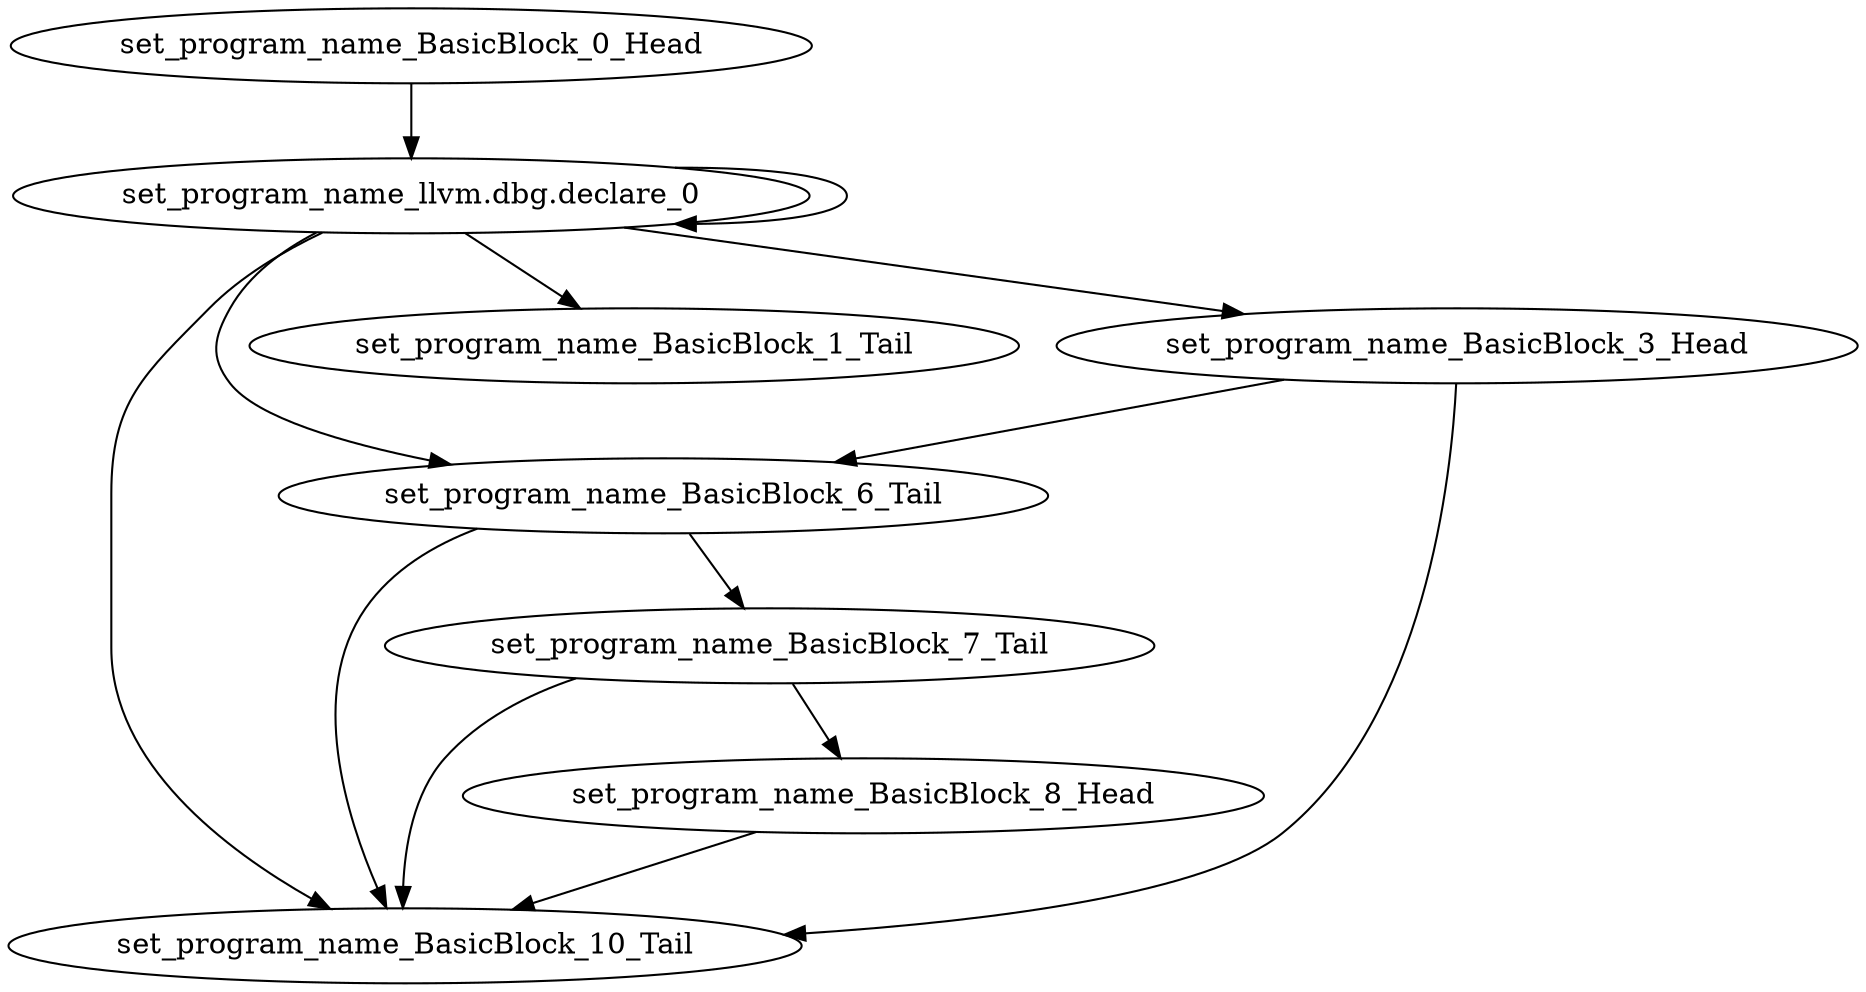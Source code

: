 digraph G {
    "set_program_name_llvm.dbg.declare_0" -> "set_program_name_llvm.dbg.declare_0"
    "set_program_name_llvm.dbg.declare_0" -> "set_program_name_BasicBlock_10_Tail"
    "set_program_name_llvm.dbg.declare_0" -> "set_program_name_BasicBlock_6_Tail"
    "set_program_name_llvm.dbg.declare_0" -> "set_program_name_BasicBlock_1_Tail"
    "set_program_name_llvm.dbg.declare_0" -> "set_program_name_BasicBlock_3_Head"
    "set_program_name_BasicBlock_8_Head" -> "set_program_name_BasicBlock_10_Tail"
    "set_program_name_BasicBlock_6_Tail" -> "set_program_name_BasicBlock_10_Tail"
    "set_program_name_BasicBlock_6_Tail" -> "set_program_name_BasicBlock_7_Tail"
    "set_program_name_BasicBlock_0_Head" -> "set_program_name_llvm.dbg.declare_0"
    "set_program_name_BasicBlock_3_Head" -> "set_program_name_BasicBlock_10_Tail"
    "set_program_name_BasicBlock_3_Head" -> "set_program_name_BasicBlock_6_Tail"
    "set_program_name_BasicBlock_7_Tail" -> "set_program_name_BasicBlock_10_Tail"
    "set_program_name_BasicBlock_7_Tail" -> "set_program_name_BasicBlock_8_Head"
}
